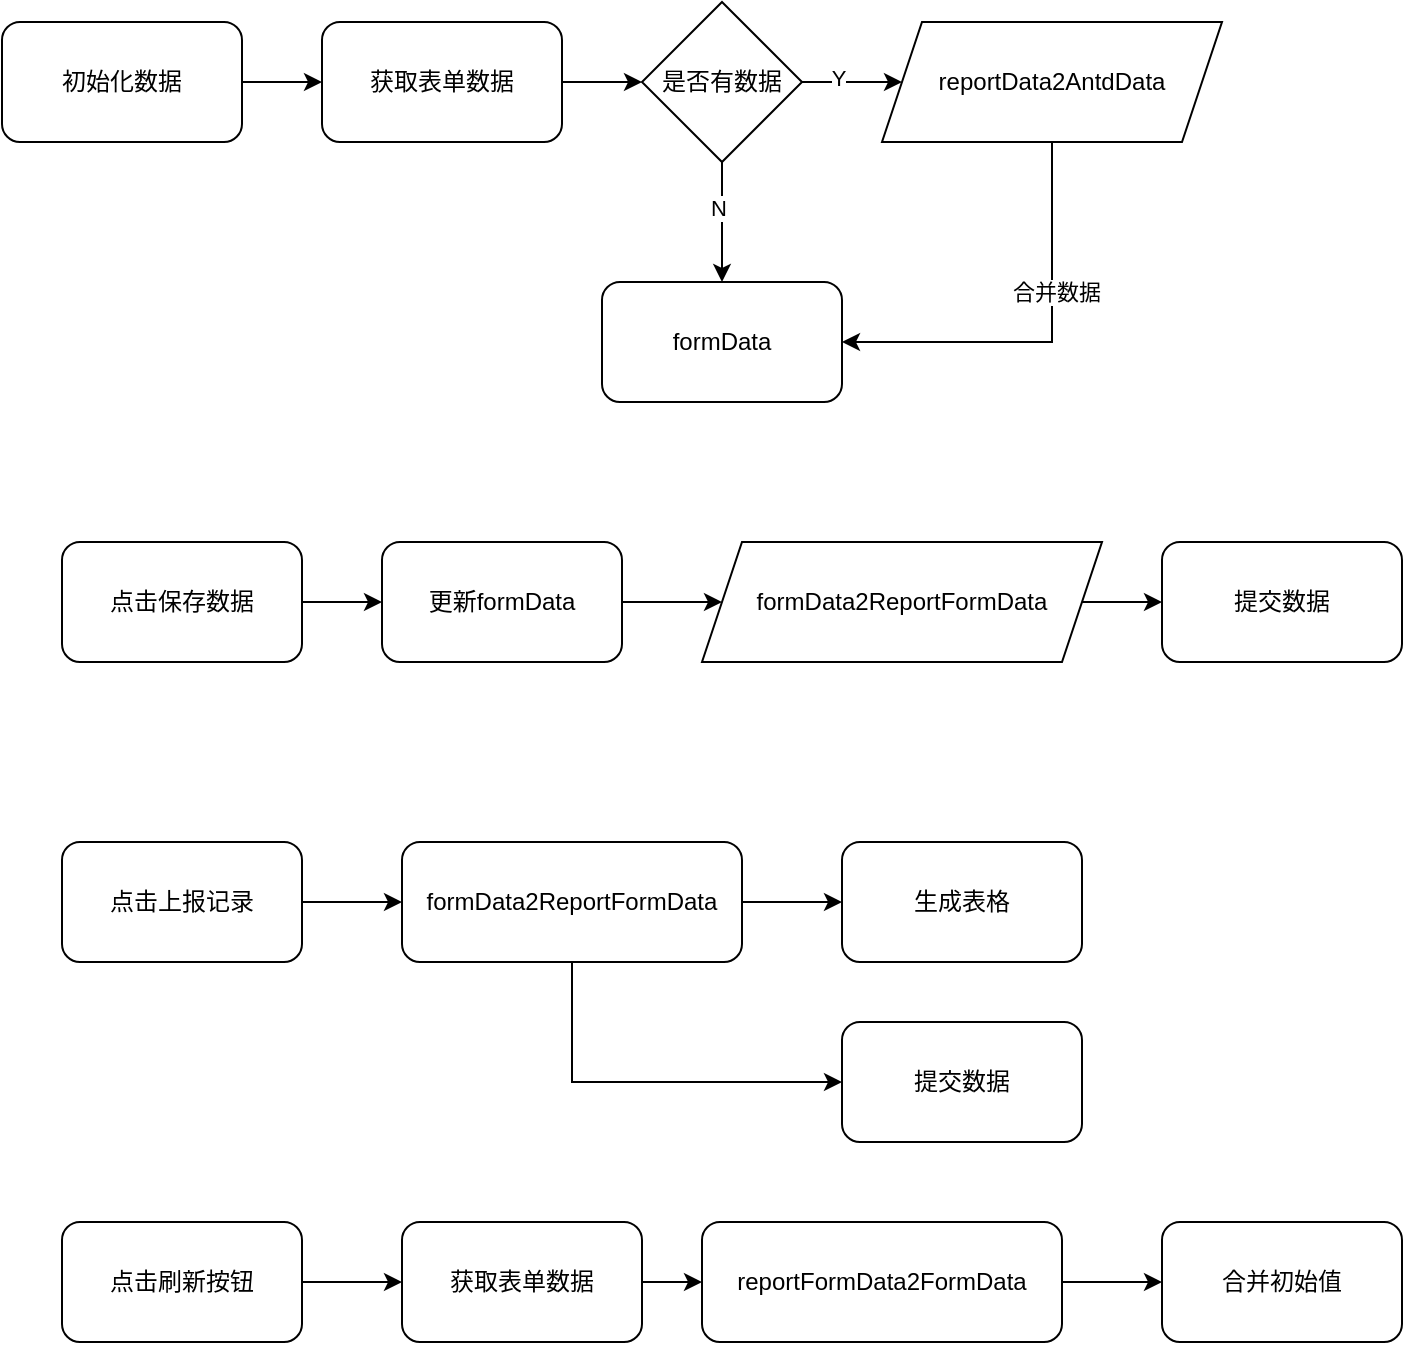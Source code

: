 <mxfile version="20.6.2" type="github">
  <diagram id="hXgw41Y6N_ScZ9YnMxp0" name="第 1 页">
    <mxGraphModel dx="962" dy="658" grid="1" gridSize="10" guides="1" tooltips="1" connect="1" arrows="1" fold="1" page="1" pageScale="1" pageWidth="827" pageHeight="1169" math="0" shadow="0">
      <root>
        <mxCell id="0" />
        <mxCell id="1" parent="0" />
        <mxCell id="4Hbu1xblaq7-riPaidzT-9" value="" style="edgeStyle=orthogonalEdgeStyle;rounded=0;orthogonalLoop=1;jettySize=auto;html=1;" edge="1" parent="1" source="4Hbu1xblaq7-riPaidzT-3" target="4Hbu1xblaq7-riPaidzT-4">
          <mxGeometry relative="1" as="geometry" />
        </mxCell>
        <mxCell id="4Hbu1xblaq7-riPaidzT-3" value="点击上报记录" style="rounded=1;whiteSpace=wrap;html=1;" vertex="1" parent="1">
          <mxGeometry x="110" y="520" width="120" height="60" as="geometry" />
        </mxCell>
        <mxCell id="4Hbu1xblaq7-riPaidzT-10" value="" style="edgeStyle=orthogonalEdgeStyle;rounded=0;orthogonalLoop=1;jettySize=auto;html=1;" edge="1" parent="1" source="4Hbu1xblaq7-riPaidzT-4" target="4Hbu1xblaq7-riPaidzT-6">
          <mxGeometry relative="1" as="geometry" />
        </mxCell>
        <mxCell id="4Hbu1xblaq7-riPaidzT-44" style="edgeStyle=orthogonalEdgeStyle;rounded=0;orthogonalLoop=1;jettySize=auto;html=1;exitX=0.5;exitY=1;exitDx=0;exitDy=0;entryX=0;entryY=0.5;entryDx=0;entryDy=0;" edge="1" parent="1" source="4Hbu1xblaq7-riPaidzT-4" target="4Hbu1xblaq7-riPaidzT-8">
          <mxGeometry relative="1" as="geometry" />
        </mxCell>
        <mxCell id="4Hbu1xblaq7-riPaidzT-4" value="formData2ReportFormData" style="rounded=1;whiteSpace=wrap;html=1;" vertex="1" parent="1">
          <mxGeometry x="280" y="520" width="170" height="60" as="geometry" />
        </mxCell>
        <mxCell id="4Hbu1xblaq7-riPaidzT-6" value="生成表格" style="rounded=1;whiteSpace=wrap;html=1;" vertex="1" parent="1">
          <mxGeometry x="500" y="520" width="120" height="60" as="geometry" />
        </mxCell>
        <mxCell id="4Hbu1xblaq7-riPaidzT-7" value="formData" style="rounded=1;whiteSpace=wrap;html=1;" vertex="1" parent="1">
          <mxGeometry x="380" y="240" width="120" height="60" as="geometry" />
        </mxCell>
        <mxCell id="4Hbu1xblaq7-riPaidzT-8" value="提交数据" style="rounded=1;whiteSpace=wrap;html=1;" vertex="1" parent="1">
          <mxGeometry x="500" y="610" width="120" height="60" as="geometry" />
        </mxCell>
        <mxCell id="4Hbu1xblaq7-riPaidzT-15" value="" style="edgeStyle=orthogonalEdgeStyle;rounded=0;orthogonalLoop=1;jettySize=auto;html=1;" edge="1" parent="1" source="4Hbu1xblaq7-riPaidzT-12" target="4Hbu1xblaq7-riPaidzT-14">
          <mxGeometry relative="1" as="geometry" />
        </mxCell>
        <mxCell id="4Hbu1xblaq7-riPaidzT-12" value="点击刷新按钮" style="rounded=1;whiteSpace=wrap;html=1;" vertex="1" parent="1">
          <mxGeometry x="110" y="710" width="120" height="60" as="geometry" />
        </mxCell>
        <mxCell id="4Hbu1xblaq7-riPaidzT-20" value="" style="edgeStyle=orthogonalEdgeStyle;rounded=0;orthogonalLoop=1;jettySize=auto;html=1;" edge="1" parent="1" source="4Hbu1xblaq7-riPaidzT-14" target="4Hbu1xblaq7-riPaidzT-17">
          <mxGeometry relative="1" as="geometry" />
        </mxCell>
        <mxCell id="4Hbu1xblaq7-riPaidzT-14" value="获取表单数据" style="whiteSpace=wrap;html=1;rounded=1;" vertex="1" parent="1">
          <mxGeometry x="280" y="710" width="120" height="60" as="geometry" />
        </mxCell>
        <mxCell id="4Hbu1xblaq7-riPaidzT-22" value="" style="edgeStyle=orthogonalEdgeStyle;rounded=0;orthogonalLoop=1;jettySize=auto;html=1;" edge="1" parent="1" source="4Hbu1xblaq7-riPaidzT-17" target="4Hbu1xblaq7-riPaidzT-21">
          <mxGeometry relative="1" as="geometry" />
        </mxCell>
        <mxCell id="4Hbu1xblaq7-riPaidzT-17" value="reportFormData2FormData" style="rounded=1;whiteSpace=wrap;html=1;" vertex="1" parent="1">
          <mxGeometry x="430" y="710" width="180" height="60" as="geometry" />
        </mxCell>
        <mxCell id="4Hbu1xblaq7-riPaidzT-21" value="合并初始值" style="rounded=1;whiteSpace=wrap;html=1;" vertex="1" parent="1">
          <mxGeometry x="660" y="710" width="120" height="60" as="geometry" />
        </mxCell>
        <mxCell id="4Hbu1xblaq7-riPaidzT-41" style="edgeStyle=orthogonalEdgeStyle;rounded=0;orthogonalLoop=1;jettySize=auto;html=1;exitX=1;exitY=0.5;exitDx=0;exitDy=0;entryX=0;entryY=0.5;entryDx=0;entryDy=0;" edge="1" parent="1" source="4Hbu1xblaq7-riPaidzT-23" target="4Hbu1xblaq7-riPaidzT-25">
          <mxGeometry relative="1" as="geometry" />
        </mxCell>
        <mxCell id="4Hbu1xblaq7-riPaidzT-23" value="获取表单数据" style="rounded=1;whiteSpace=wrap;html=1;" vertex="1" parent="1">
          <mxGeometry x="240" y="110" width="120" height="60" as="geometry" />
        </mxCell>
        <mxCell id="4Hbu1xblaq7-riPaidzT-27" value="" style="edgeStyle=orthogonalEdgeStyle;rounded=0;orthogonalLoop=1;jettySize=auto;html=1;" edge="1" parent="1" source="4Hbu1xblaq7-riPaidzT-25" target="4Hbu1xblaq7-riPaidzT-26">
          <mxGeometry relative="1" as="geometry" />
        </mxCell>
        <mxCell id="4Hbu1xblaq7-riPaidzT-28" value="Y" style="edgeLabel;html=1;align=center;verticalAlign=middle;resizable=0;points=[];" vertex="1" connectable="0" parent="4Hbu1xblaq7-riPaidzT-27">
          <mxGeometry x="-0.28" y="2" relative="1" as="geometry">
            <mxPoint as="offset" />
          </mxGeometry>
        </mxCell>
        <mxCell id="4Hbu1xblaq7-riPaidzT-33" style="edgeStyle=orthogonalEdgeStyle;rounded=0;orthogonalLoop=1;jettySize=auto;html=1;exitX=0.5;exitY=1;exitDx=0;exitDy=0;" edge="1" parent="1" source="4Hbu1xblaq7-riPaidzT-25" target="4Hbu1xblaq7-riPaidzT-7">
          <mxGeometry relative="1" as="geometry" />
        </mxCell>
        <mxCell id="4Hbu1xblaq7-riPaidzT-35" value="N" style="edgeLabel;html=1;align=center;verticalAlign=middle;resizable=0;points=[];" vertex="1" connectable="0" parent="4Hbu1xblaq7-riPaidzT-33">
          <mxGeometry x="-0.233" y="-2" relative="1" as="geometry">
            <mxPoint as="offset" />
          </mxGeometry>
        </mxCell>
        <mxCell id="4Hbu1xblaq7-riPaidzT-25" value="是否有数据" style="rhombus;whiteSpace=wrap;html=1;" vertex="1" parent="1">
          <mxGeometry x="400" y="100" width="80" height="80" as="geometry" />
        </mxCell>
        <mxCell id="4Hbu1xblaq7-riPaidzT-31" style="edgeStyle=orthogonalEdgeStyle;rounded=0;orthogonalLoop=1;jettySize=auto;html=1;exitX=0.5;exitY=1;exitDx=0;exitDy=0;entryX=1;entryY=0.5;entryDx=0;entryDy=0;" edge="1" parent="1" source="4Hbu1xblaq7-riPaidzT-26" target="4Hbu1xblaq7-riPaidzT-7">
          <mxGeometry relative="1" as="geometry" />
        </mxCell>
        <mxCell id="4Hbu1xblaq7-riPaidzT-32" value="合并数据" style="edgeLabel;html=1;align=center;verticalAlign=middle;resizable=0;points=[];" vertex="1" connectable="0" parent="4Hbu1xblaq7-riPaidzT-31">
          <mxGeometry x="-0.268" y="2" relative="1" as="geometry">
            <mxPoint as="offset" />
          </mxGeometry>
        </mxCell>
        <mxCell id="4Hbu1xblaq7-riPaidzT-26" value="reportData2AntdData" style="shape=parallelogram;perimeter=parallelogramPerimeter;whiteSpace=wrap;html=1;fixedSize=1;" vertex="1" parent="1">
          <mxGeometry x="520" y="110" width="170" height="60" as="geometry" />
        </mxCell>
        <mxCell id="4Hbu1xblaq7-riPaidzT-46" style="edgeStyle=orthogonalEdgeStyle;rounded=0;orthogonalLoop=1;jettySize=auto;html=1;exitX=1;exitY=0.5;exitDx=0;exitDy=0;entryX=0;entryY=0.5;entryDx=0;entryDy=0;" edge="1" parent="1" source="4Hbu1xblaq7-riPaidzT-36" target="4Hbu1xblaq7-riPaidzT-45">
          <mxGeometry relative="1" as="geometry" />
        </mxCell>
        <mxCell id="4Hbu1xblaq7-riPaidzT-36" value="点击保存数据" style="rounded=1;whiteSpace=wrap;html=1;" vertex="1" parent="1">
          <mxGeometry x="110" y="370" width="120" height="60" as="geometry" />
        </mxCell>
        <mxCell id="4Hbu1xblaq7-riPaidzT-43" style="edgeStyle=orthogonalEdgeStyle;rounded=0;orthogonalLoop=1;jettySize=auto;html=1;exitX=1;exitY=0.5;exitDx=0;exitDy=0;" edge="1" parent="1" source="4Hbu1xblaq7-riPaidzT-42" target="4Hbu1xblaq7-riPaidzT-23">
          <mxGeometry relative="1" as="geometry" />
        </mxCell>
        <mxCell id="4Hbu1xblaq7-riPaidzT-42" value="初始化数据" style="rounded=1;whiteSpace=wrap;html=1;" vertex="1" parent="1">
          <mxGeometry x="80" y="110" width="120" height="60" as="geometry" />
        </mxCell>
        <mxCell id="4Hbu1xblaq7-riPaidzT-53" style="edgeStyle=orthogonalEdgeStyle;rounded=0;orthogonalLoop=1;jettySize=auto;html=1;exitX=1;exitY=0.5;exitDx=0;exitDy=0;" edge="1" parent="1" source="4Hbu1xblaq7-riPaidzT-45" target="4Hbu1xblaq7-riPaidzT-50">
          <mxGeometry relative="1" as="geometry" />
        </mxCell>
        <mxCell id="4Hbu1xblaq7-riPaidzT-45" value="更新formData" style="rounded=1;whiteSpace=wrap;html=1;" vertex="1" parent="1">
          <mxGeometry x="270" y="370" width="120" height="60" as="geometry" />
        </mxCell>
        <mxCell id="4Hbu1xblaq7-riPaidzT-55" style="edgeStyle=orthogonalEdgeStyle;rounded=0;orthogonalLoop=1;jettySize=auto;html=1;exitX=1;exitY=0.5;exitDx=0;exitDy=0;entryX=0;entryY=0.5;entryDx=0;entryDy=0;" edge="1" parent="1" source="4Hbu1xblaq7-riPaidzT-50" target="4Hbu1xblaq7-riPaidzT-54">
          <mxGeometry relative="1" as="geometry" />
        </mxCell>
        <mxCell id="4Hbu1xblaq7-riPaidzT-50" value="formData2ReportFormData" style="shape=parallelogram;perimeter=parallelogramPerimeter;whiteSpace=wrap;html=1;fixedSize=1;" vertex="1" parent="1">
          <mxGeometry x="430" y="370" width="200" height="60" as="geometry" />
        </mxCell>
        <mxCell id="4Hbu1xblaq7-riPaidzT-54" value="提交数据" style="rounded=1;whiteSpace=wrap;html=1;" vertex="1" parent="1">
          <mxGeometry x="660" y="370" width="120" height="60" as="geometry" />
        </mxCell>
      </root>
    </mxGraphModel>
  </diagram>
</mxfile>
